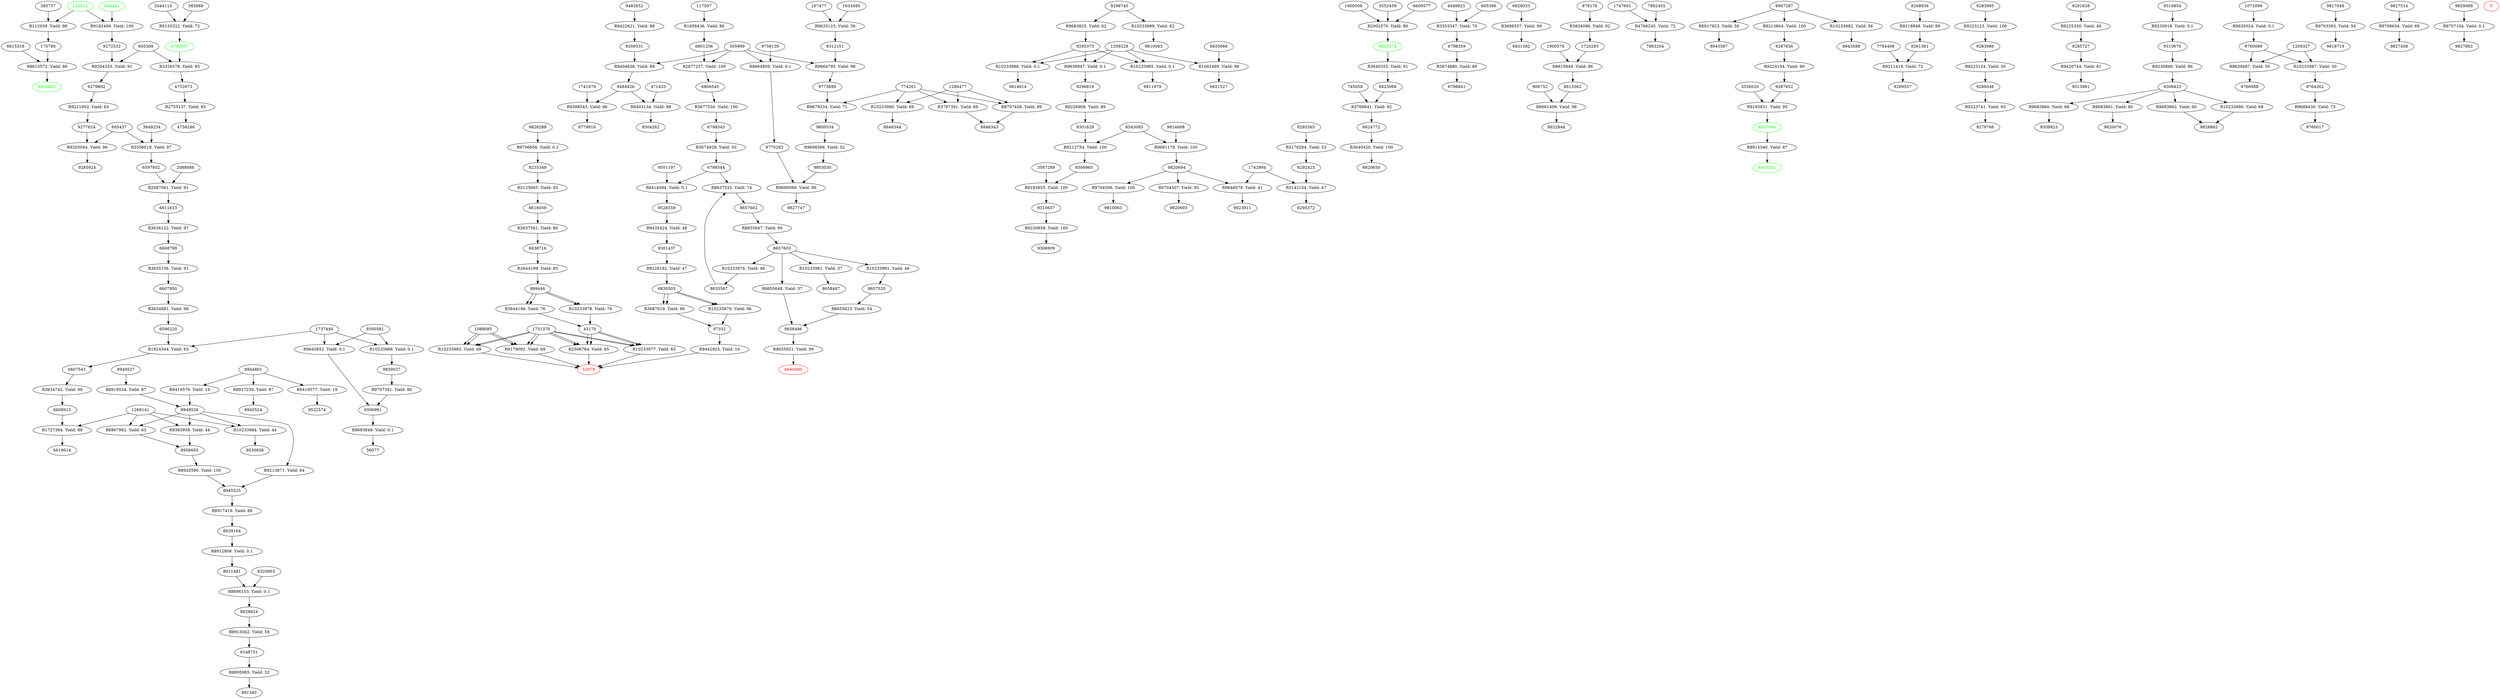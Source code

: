 digraph G { 
{
	R112939 [label = "R112939. Yield: 98"]
	R1658436 [label = "R1658436. Yield: 86"]
	R1682469 [label = "R1682469. Yield: 98"]
	R1727394 [label = "R1727394. Yield: 88"]
	R1924344 [label = "R1924344. Yield: 65"]
	R2002570 [label = "R2002570. Yield: 80"]
	R2087061 [label = "R2087061. Yield: 91"]
	R2508784 [label = "R2508784. Yield: 65"]
	R2755137 [label = "R2755137. Yield: 85"]
	R2877257 [label = "R2877257. Yield: 100"]
	R3326578 [label = "R3326578. Yield: 85"]
	R3353347 [label = "R3353347. Yield: 70"]
	R3356018 [label = "R3356018. Yield: 97"]
	R3634742 [label = "R3634742. Yield: 98"]
	R3634881 [label = "R3634881. Yield: 98"]
	R3635156 [label = "R3635156. Yield: 91"]
	R3636122 [label = "R3636122. Yield: 97"]
	R3637561 [label = "R3637561. Yield: 80"]
	R3640355 [label = "R3640355. Yield: 91"]
	R3640420 [label = "R3640420. Yield: 100"]
	R3644198 [label = "R3644198. Yield: 76"]
	R3644199 [label = "R3644199. Yield: 85"]
	R3674880 [label = "R3674880. Yield: 89"]
	R3674928 [label = "R3674928. Yield: 50"]
	R3677550 [label = "R3677550. Yield: 100"]
	R3686557 [label = "R3686557. Yield: 99"]
	R3687019 [label = "R3687019. Yield: 96"]
	R3769641 [label = "R3769641. Yield: 92"]
	R3797391 [label = "R3797391. Yield: 69"]
	R3834096 [label = "R3834096. Yield: 92"]
	R4766245 [label = "R4766245. Yield: 72"]
	R5125665 [label = "R5125665. Yield: 93"]
	R5142154 [label = "R5142154. Yield: 67"]
	R5150322 [label = "R5150322. Yield: 72"]
	R5176284 [label = "R5176284. Yield: 53"]
	R8615572 [label = "R8615572. Yield: 86"]
	R8615849 [label = "R8615849. Yield: 86"]
	R8637533 [label = "R8637533. Yield: 74"]
	R8655623 [label = "R8655623. Yield: 54"]
	R8655647 [label = "R8655647. Yield: 90"]
	R8655648 [label = "R8655648. Yield: 37"]
	R8655921 [label = "R8655921. Yield: 99"]
	R8661409 [label = "R8661409. Yield: 98"]
	R8707458 [label = "R8707458. Yield: 99"]
	R8867962 [label = "R8867962. Yield: 63"]
	R8895985 [label = "R8895985. Yield: 32"]
	R8896153 [label = "R8896153. Yield: 0.1"]
	R8912808 [label = "R8912808. Yield: 0.1"]
	R8913042 [label = "R8913042. Yield: 59"]
	R8915340 [label = "R8915340. Yield: 87"]
	R8917239 [label = "R8917239. Yield: 87"]
	R8917419 [label = "R8917419. Yield: 89"]
	R8917923 [label = "R8917923. Yield: 56"]
	R8918534 [label = "R8918534. Yield: 87"]
	R8920590 [label = "R8920590. Yield: 100"]
	R9179092 [label = "R9179092. Yield: 69"]
	R9182499 [label = "R9182499. Yield: 100"]
	R9193831 [label = "R9193831. Yield: 95"]
	R9193855 [label = "R9193855. Yield: 100"]
	R9204333 [label = "R9204333. Yield: 91"]
	R9205044 [label = "R9205044. Yield: 96"]
	R9211419 [label = "R9211419. Yield: 72"]
	R9212754 [label = "R9212754. Yield: 100"]
	R9213864 [label = "R9213864. Yield: 100"]
	R9213871 [label = "R9213871. Yield: 64"]
	R9218848 [label = "R9218848. Yield: 89"]
	R9221902 [label = "R9221902. Yield: 65"]
	R9223123 [label = "R9223123. Yield: 100"]
	R9223124 [label = "R9223124. Yield: 30"]
	R9223741 [label = "R9223741. Yield: 93"]
	R9224194 [label = "R9224194. Yield: 90"]
	R9225330 [label = "R9225330. Yield: 46"]
	R9226908 [label = "R9226908. Yield: 89"]
	R9228182 [label = "R9228182. Yield: 47"]
	R9230858 [label = "R9230858. Yield: 100"]
	R9230866 [label = "R9230866. Yield: 86"]
	R9230918 [label = "R9230918. Yield: 0.1"]
	R9383958 [label = "R9383958. Yield: 44"]
	R9388543 [label = "R9388543. Yield: 96"]
	R9403134 [label = "R9403134. Yield: 88"]
	R9404636 [label = "R9404636. Yield: 88"]
	R9414094 [label = "R9414094. Yield: 0.1"]
	R9419576 [label = "R9419576. Yield: 19"]
	R9419577 [label = "R9419577. Yield: 19"]
	R9420744 [label = "R9420744. Yield: 81"]
	R9422621 [label = "R9422621. Yield: 88"]
	R9435424 [label = "R9435424. Yield: 48"]
	R9442925 [label = "R9442925. Yield: 16"]
	R9635024 [label = "R9635024. Yield: 0.1"]
	R9635123 [label = "R9635123. Yield: 56"]
	R9638947 [label = "R9638947. Yield: 0.1"]
	R9639487 [label = "R9639487. Yield: 50"]
	R9645652 [label = "R9645652. Yield: 0.1"]
	R9646079 [label = "R9646079. Yield: 41"]
	R9664793 [label = "R9664793. Yield: 98"]
	R9664809 [label = "R9664809. Yield: 0.1"]
	R9679334 [label = "R9679334. Yield: 71"]
	R9681178 [label = "R9681178. Yield: 100"]
	R9683825 [label = "R9683825. Yield: 62"]
	R9683849 [label = "R9683849. Yield: 0.1"]
	R9683860 [label = "R9683860. Yield: 68"]
	R9683861 [label = "R9683861. Yield: 80"]
	R9683862 [label = "R9683862. Yield: 60"]
	R9688430 [label = "R9688430. Yield: 73"]
	R9690099 [label = "R9690099. Yield: 86"]
	R9698566 [label = "R9698566. Yield: 52"]
	R9703393 [label = "R9703393. Yield: 54"]
	R9704506 [label = "R9704506. Yield: 100"]
	R9704507 [label = "R9704507. Yield: 95"]
	R9706634 [label = "R9706634. Yield: 69"]
	R9706856 [label = "R9706856. Yield: 0.1"]
	R9707104 [label = "R9707104. Yield: 0.1"]
	R9707391 [label = "R9707391. Yield: 80"]
	R10233976 [label = "R10233976. Yield: 46"]
	R10233977 [label = "R10233977. Yield: 65"]
	R10233978 [label = "R10233978. Yield: 76"]
	R10233979 [label = "R10233979. Yield: 96"]
	R10233980 [label = "R10233980. Yield: 69"]
	R10233981 [label = "R10233981. Yield: 37"]
	R10233982 [label = "R10233982. Yield: 56"]
	R10233983 [label = "R10233983. Yield: 69"]
	R10233984 [label = "R10233984. Yield: 44"]
	R10233985 [label = "R10233985. Yield: 0.1"]
	R10233986 [label = "R10233986. Yield: 0.1"]
	R10233987 [label = "R10233987. Yield: 50"]
	R10233988 [label = "R10233988. Yield: 0.1"]
	R10233989 [label = "R10233989. Yield: 62"]
	R10233990 [label = "R10233990. Yield: 68"]
	R10233991 [label = "R10233991. Yield: 46"]
	8937946 [color = green, fontcolor = green]
	0 [color = green, fontcolor = green]
	0 [color = green, fontcolor = green]
	6624574 [color = green, fontcolor = green]
	8635602 [color = green, fontcolor = green]
	125513 [color = green, fontcolor = green]
	606441 [color = green, fontcolor = green]
	4750507 [color = green, fontcolor = green]
	8933321 [color = green, fontcolor = green]
	52979 [color = red, fontcolor = red]
	6690580 [color = red, fontcolor = red]
	0 [color = red, fontcolor = red]
}
	R112939 -> 170780;
	125513 -> R112939;
	385737 -> R112939;
	R1658436 -> 6801206;
	117507 -> R1658436;
	R1682469 -> 6621527;
	1209228 -> R1682469;
	6620668 -> R1682469;
	R1727394 -> 6619614;
	1269141 -> R1727394;
	6608913 -> R1727394;
	R1924344 -> 6607543;
	1737446 -> R1924344;
	6596220 -> R1924344;
	R2002570 -> 6624574;
	1900508 -> R2002570;
	3552459 -> R2002570;
	6609577 -> R2002570;
	R2087061 -> 6611613;
	2088686 -> R2087061;
	6597802 -> R2087061;
	R2508784 -> 52979;
	1751370 -> R2508784;
	43170 -> R2508784;
	1751370 -> R2508784;
	43170 -> R2508784;
	R2755137 -> 4756246;
	4752673 -> R2755137;
	R2877257 -> 6806545;
	505999 -> R2877257;
	6801206 -> R2877257;
	R3326578 -> 4752673;
	4750507 -> R3326578;
	605308 -> R3326578;
	R3353347 -> 6798359;
	4949923 -> R3353347;
	605396 -> R3353347;
	R3356018 -> 6597802;
	3649234 -> R3356018;
	605437 -> R3356018;
	R3634742 -> 6608913;
	6607543 -> R3634742;
	R3634881 -> 6596220;
	6607950 -> R3634881;
	R3635156 -> 6607950;
	6608799 -> R3635156;
	R3636122 -> 6608799;
	6611613 -> R3636122;
	R3637561 -> 6638716;
	6616059 -> R3637561;
	R3640355 -> 6625068;
	6624574 -> R3640355;
	R3640420 -> 6620650;
	6624772 -> R3640420;
	R3644198 -> 43170;
	899446 -> R3644198;
	899446 -> R3644198;
	R3644199 -> 899446;
	6638716 -> R3644199;
	R3674880 -> 6798841;
	6798359 -> R3674880;
	R3674928 -> 6798544;
	6798545 -> R3674928;
	R3677550 -> 6798545;
	6806545 -> R3677550;
	R3686557 -> 6831382;
	6829033 -> R3686557;
	R3687019 -> 97332;
	6830503 -> R3687019;
	6830503 -> R3687019;
	R3769641 -> 6624772;
	6625068 -> R3769641;
	745058 -> R3769641;
	R3797391 -> 6846343;
	1280477 -> R3797391;
	774261 -> R3797391;
	R3834096 -> 1720283;
	878176 -> R3834096;
	R4766245 -> 7863204;
	1747601 -> R4766245;
	7862455 -> R4766245;
	R5125665 -> 6616059;
	8235349 -> R5125665;
	R5142154 -> 8295372;
	1742994 -> R5142154;
	8292423 -> R5142154;
	R5150322 -> 4750507;
	2044110 -> R5150322;
	385888 -> R5150322;
	R5176284 -> 8292423;
	8293365 -> R5176284;
	R8615572 -> 8635602;
	170780 -> R8615572;
	8615318 -> R8615572;
	R8615849 -> 8615562;
	1720283 -> R8615849;
	1900576 -> R8615849;
	R8637533 -> 8657602;
	6798544 -> R8637533;
	8635587 -> R8637533;
	R8655623 -> 8658486;
	8657520 -> R8655623;
	R8655647 -> 8657603;
	8657602 -> R8655647;
	R8655648 -> 8658486;
	8657603 -> R8655648;
	R8655921 -> 6690580;
	8658486 -> R8655921;
	R8661409 -> 8622846;
	8615562 -> R8661409;
	906752 -> R8661409;
	R8707458 -> 6846343;
	1280477 -> R8707458;
	774261 -> R8707458;
	R8867962 -> 8956605;
	1269141 -> R8867962;
	8949526 -> R8867962;
	R8895985 -> 891340;
	6148751 -> R8895985;
	R8896153 -> 8929924;
	6320663 -> R8896153;
	8911481 -> R8896153;
	R8912808 -> 8911481;
	8929164 -> R8912808;
	R8913042 -> 6148751;
	8929924 -> R8913042;
	R8915340 -> 8933321;
	8937946 -> R8915340;
	R8917239 -> 8945524;
	8944801 -> R8917239;
	R8917419 -> 8929164;
	8945525 -> R8917419;
	R8917923 -> 8943587;
	8947287 -> R8917923;
	R8918534 -> 8949526;
	8949527 -> R8918534;
	R8920590 -> 8945525;
	8956605 -> R8920590;
	R9179092 -> 52979;
	1088085 -> R9179092;
	1751370 -> R9179092;
	1088085 -> R9179092;
	1751370 -> R9179092;
	R9182499 -> 9272532;
	125513 -> R9182499;
	606441 -> R9182499;
	R9193831 -> 8937946;
	3556020 -> R9193831;
	9287652 -> R9193831;
	R9193855 -> 9310637;
	3587289 -> R9193855;
	9306965 -> R9193855;
	R9204333 -> 9279802;
	605308 -> R9204333;
	9272532 -> R9204333;
	R9205044 -> 9285924;
	605437 -> R9205044;
	9277624 -> R9205044;
	R9211419 -> 9289557;
	7764408 -> R9211419;
	9261361 -> R9211419;
	R9212754 -> 9306965;
	8543083 -> R9212754;
	9301629 -> R9212754;
	R9213864 -> 9287656;
	8947287 -> R9213864;
	R9213871 -> 8945525;
	8949526 -> R9213871;
	R9218848 -> 9261361;
	9268836 -> R9218848;
	R9221902 -> 9277624;
	9279802 -> R9221902;
	R9223123 -> 9283986;
	9283985 -> R9223123;
	R9223124 -> 9286046;
	9283986 -> R9223124;
	R9223741 -> 9279768;
	9286046 -> R9223741;
	R9224194 -> 9287652;
	9287656 -> R9224194;
	R9225330 -> 9285727;
	9291628 -> R9225330;
	R9226908 -> 9301629;
	9296819 -> R9226908;
	R9228182 -> 6830503;
	9301437 -> R9228182;
	R9230858 -> 9306909;
	9310637 -> R9230858;
	R9230866 -> 9309423;
	9310676 -> R9230866;
	R9230918 -> 9310676;
	9310854 -> R9230918;
	R9383958 -> 8956605;
	1269141 -> R9383958;
	8949526 -> R9383958;
	R9388543 -> 8779816;
	1741679 -> R9388543;
	9484926 -> R9388543;
	R9403134 -> 9504262;
	471433 -> R9403134;
	9484926 -> R9403134;
	R9404636 -> 9484926;
	505999 -> R9404636;
	8309531 -> R9404636;
	R9414094 -> 9526559;
	6798544 -> R9414094;
	9501197 -> R9414094;
	R9419576 -> 8949526;
	8944801 -> R9419576;
	R9419577 -> 9522574;
	8944801 -> R9419577;
	R9420744 -> 9513961;
	9285727 -> R9420744;
	R9422621 -> 8309531;
	9482652 -> R9422621;
	R9435424 -> 9301437;
	9526559 -> R9435424;
	R9442925 -> 52979;
	97332 -> R9442925;
	R9635024 -> 9760089;
	1072099 -> R9635024;
	R9635123 -> 8312101;
	107477 -> R9635123;
	1633495 -> R9635123;
	R9638947 -> 9296819;
	1209228 -> R9638947;
	9295373 -> R9638947;
	R9639487 -> 9760088;
	1209327 -> R9639487;
	9760089 -> R9639487;
	R9645652 -> 9306991;
	1737446 -> R9645652;
	9300581 -> R9645652;
	R9646079 -> 9823911;
	1742994 -> R9646079;
	9820694 -> R9646079;
	R9664793 -> 9773699;
	505999 -> R9664793;
	8312101 -> R9664793;
	R9664809 -> 9770283;
	505999 -> R9664809;
	9758139 -> R9664809;
	R9679334 -> 9800534;
	774261 -> R9679334;
	9773699 -> R9679334;
	R9681178 -> 9820694;
	8543083 -> R9681178;
	9814688 -> R9681178;
	R9683825 -> 9295373;
	9298740 -> R9683825;
	R9683849 -> 56077;
	9306991 -> R9683849;
	R9683860 -> 9309823;
	9309423 -> R9683860;
	R9683861 -> 9820076;
	9309423 -> R9683861;
	R9683862 -> 9828862;
	9309423 -> R9683862;
	R9688430 -> 9760017;
	9764262 -> R9688430;
	R9690099 -> 9827747;
	9770283 -> R9690099;
	9803030 -> R9690099;
	R9698566 -> 9803030;
	9800534 -> R9698566;
	R9703393 -> 9818719;
	9817048 -> R9703393;
	R9704506 -> 9810063;
	9820694 -> R9704506;
	R9704507 -> 9820693;
	9820694 -> R9704507;
	R9706634 -> 9827408;
	9827514 -> R9706634;
	R9706856 -> 8235349;
	9828288 -> R9706856;
	R9707104 -> 9827862;
	9829089 -> R9707104;
	R9707391 -> 9306991;
	9830027 -> R9707391;
	R10233976 -> 8635587;
	8657603 -> R10233976;
	R10233977 -> 52979;
	1751370 -> R10233977;
	43170 -> R10233977;
	1751370 -> R10233977;
	43170 -> R10233977;
	R10233978 -> 43170;
	899446 -> R10233978;
	899446 -> R10233978;
	R10233979 -> 97332;
	6830503 -> R10233979;
	6830503 -> R10233979;
	R10233980 -> 6846344;
	1280477 -> R10233980;
	774261 -> R10233980;
	R10233981 -> 8658487;
	8657603 -> R10233981;
	R10233982 -> 8943588;
	8947287 -> R10233982;
	R10233983 -> 52979;
	1088085 -> R10233983;
	1751370 -> R10233983;
	1088085 -> R10233983;
	1751370 -> R10233983;
	R10233984 -> 9530936;
	1269141 -> R10233984;
	8949526 -> R10233984;
	R10233985 -> 9811979;
	1209228 -> R10233985;
	9295373 -> R10233985;
	R10233986 -> 9814614;
	1209228 -> R10233986;
	9295373 -> R10233986;
	R10233987 -> 9764262;
	1209327 -> R10233987;
	9760089 -> R10233987;
	R10233988 -> 9830027;
	1737446 -> R10233988;
	9300581 -> R10233988;
	R10233989 -> 9810083;
	9298740 -> R10233989;
	R10233990 -> 9828862;
	9309423 -> R10233990;
	R10233991 -> 8657520;
	8657603 -> R10233991;
}